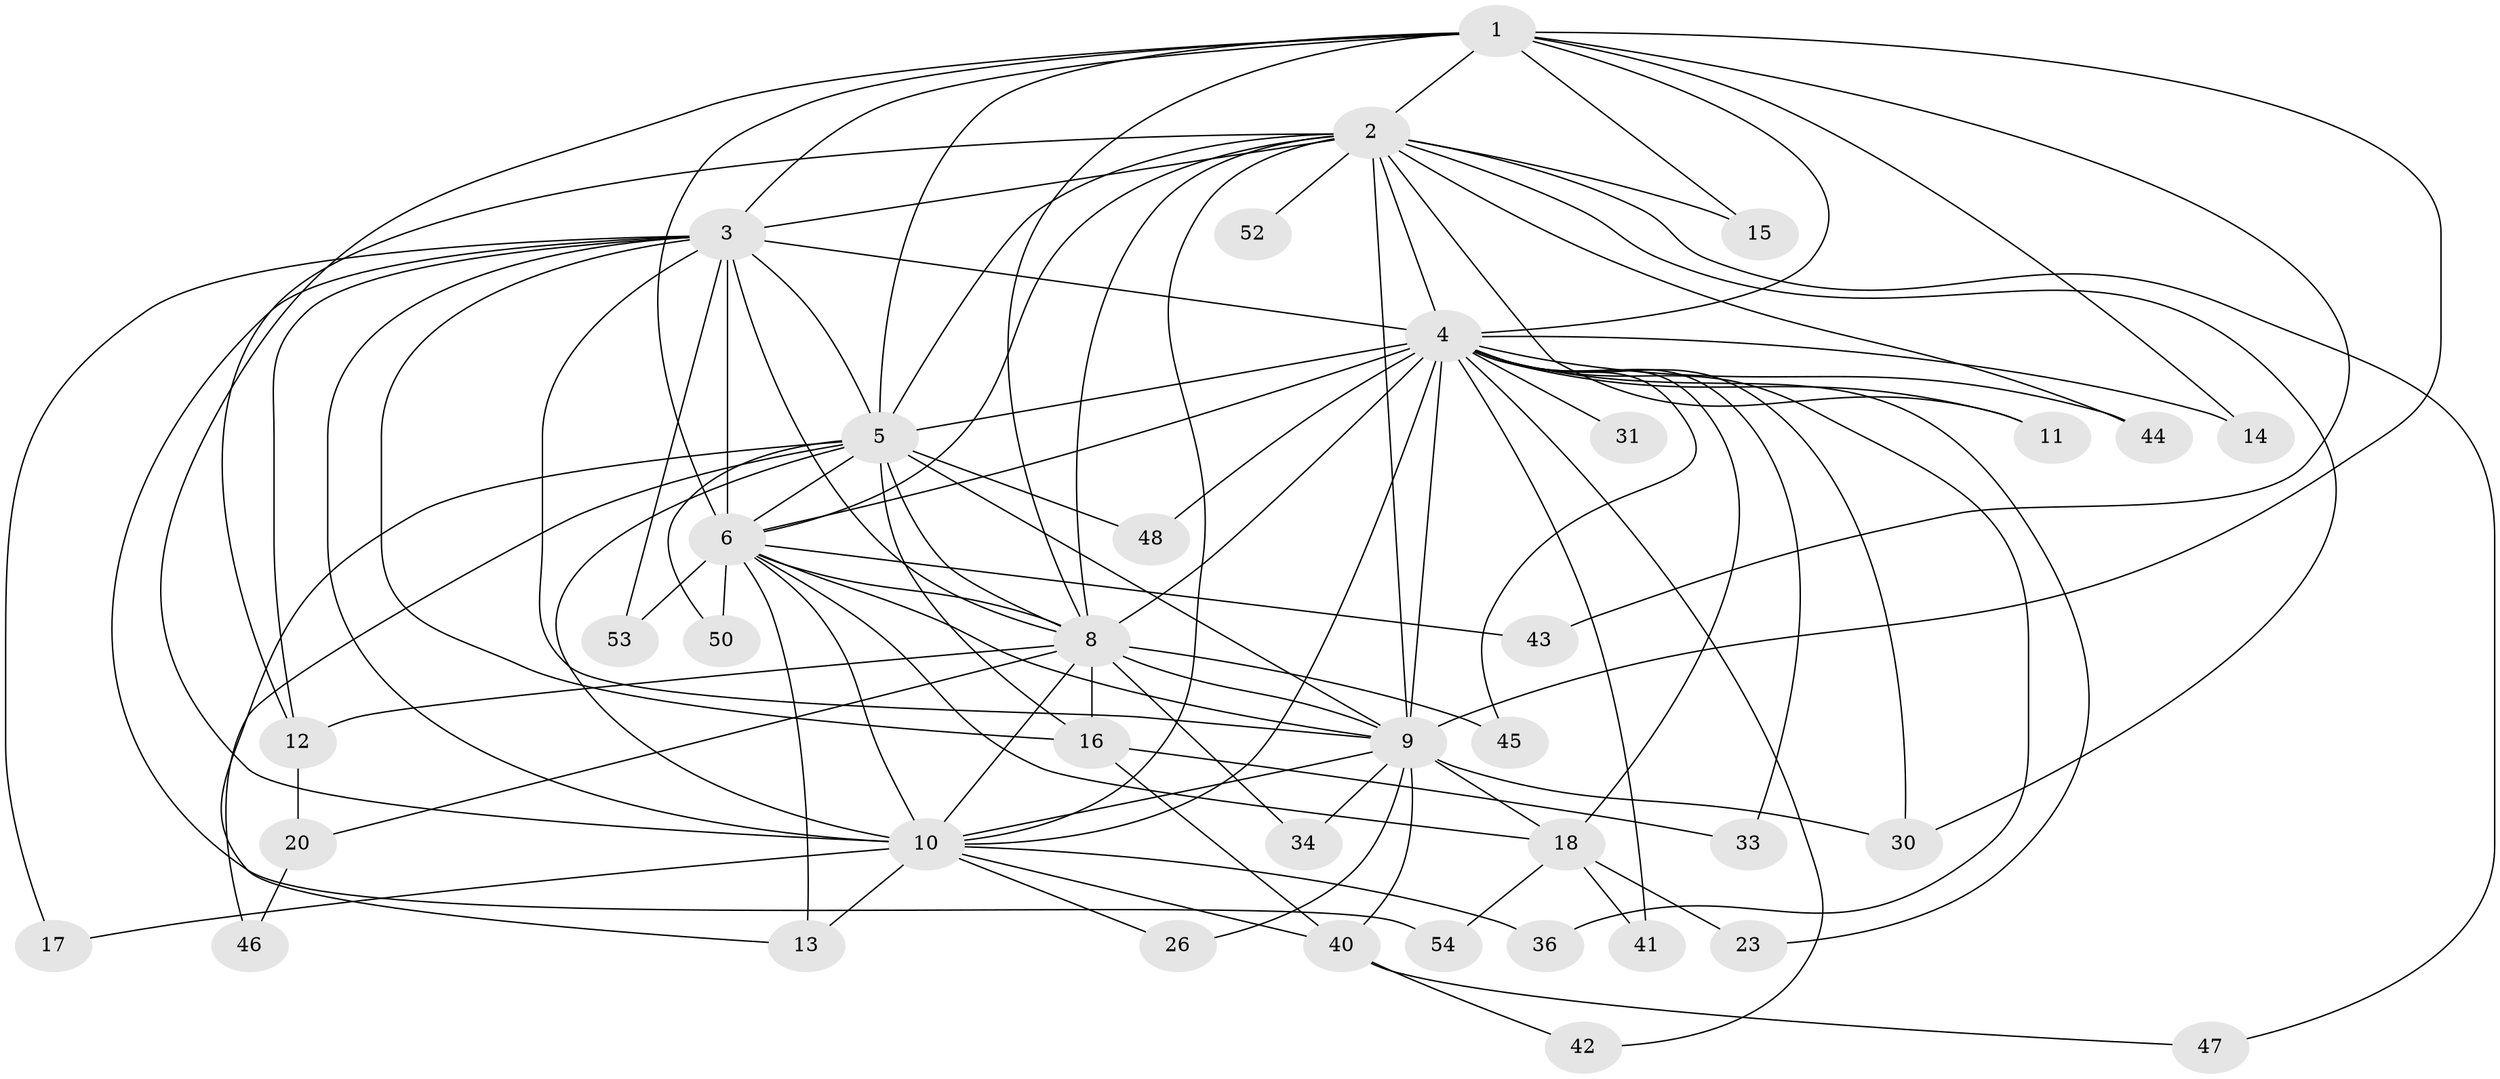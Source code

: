// original degree distribution, {14: 0.07407407407407407, 16: 0.037037037037037035, 15: 0.037037037037037035, 20: 0.018518518518518517, 17: 0.018518518518518517, 2: 0.5740740740740741, 4: 0.1111111111111111, 3: 0.09259259259259259, 5: 0.037037037037037035}
// Generated by graph-tools (version 1.1) at 2025/11/02/27/25 16:11:05]
// undirected, 38 vertices, 98 edges
graph export_dot {
graph [start="1"]
  node [color=gray90,style=filled];
  1 [super="+28"];
  2 [super="+25"];
  3 [super="+19"];
  4 [super="+7"];
  5 [super="+37"];
  6 [super="+29"];
  8 [super="+22"];
  9 [super="+27"];
  10 [super="+49"];
  11;
  12 [super="+32"];
  13 [super="+24"];
  14;
  15 [super="+21"];
  16 [super="+35"];
  17;
  18 [super="+39"];
  20;
  23;
  26;
  30 [super="+38"];
  31;
  33;
  34;
  36;
  40 [super="+51"];
  41;
  42;
  43;
  44;
  45;
  46;
  47;
  48;
  50;
  52;
  53;
  54;
  1 -- 2;
  1 -- 3;
  1 -- 4 [weight=3];
  1 -- 5;
  1 -- 6;
  1 -- 8;
  1 -- 9;
  1 -- 10 [weight=2];
  1 -- 14;
  1 -- 15;
  1 -- 43;
  2 -- 3;
  2 -- 4 [weight=3];
  2 -- 5;
  2 -- 6;
  2 -- 8;
  2 -- 9;
  2 -- 10;
  2 -- 11;
  2 -- 12;
  2 -- 15;
  2 -- 30;
  2 -- 47;
  2 -- 52 [weight=2];
  2 -- 44;
  3 -- 4 [weight=2];
  3 -- 5;
  3 -- 6;
  3 -- 8 [weight=2];
  3 -- 9;
  3 -- 10;
  3 -- 12;
  3 -- 16;
  3 -- 17;
  3 -- 53;
  3 -- 54;
  4 -- 5 [weight=2];
  4 -- 6 [weight=2];
  4 -- 8 [weight=3];
  4 -- 9 [weight=2];
  4 -- 10 [weight=2];
  4 -- 11;
  4 -- 18;
  4 -- 31 [weight=2];
  4 -- 41;
  4 -- 42;
  4 -- 44;
  4 -- 48;
  4 -- 33;
  4 -- 36;
  4 -- 45;
  4 -- 14;
  4 -- 23;
  4 -- 30;
  5 -- 6;
  5 -- 8;
  5 -- 9;
  5 -- 10;
  5 -- 13;
  5 -- 46;
  5 -- 48;
  5 -- 50;
  5 -- 16;
  6 -- 8;
  6 -- 9;
  6 -- 10;
  6 -- 43;
  6 -- 50;
  6 -- 53;
  6 -- 18;
  6 -- 13;
  8 -- 9;
  8 -- 10;
  8 -- 16 [weight=2];
  8 -- 20;
  8 -- 34;
  8 -- 45;
  8 -- 12;
  9 -- 10;
  9 -- 18;
  9 -- 26;
  9 -- 40;
  9 -- 34;
  9 -- 30;
  10 -- 13 [weight=2];
  10 -- 17;
  10 -- 26;
  10 -- 36;
  10 -- 40;
  12 -- 20;
  16 -- 33;
  16 -- 40;
  18 -- 23;
  18 -- 54;
  18 -- 41;
  20 -- 46;
  40 -- 42;
  40 -- 47;
}
